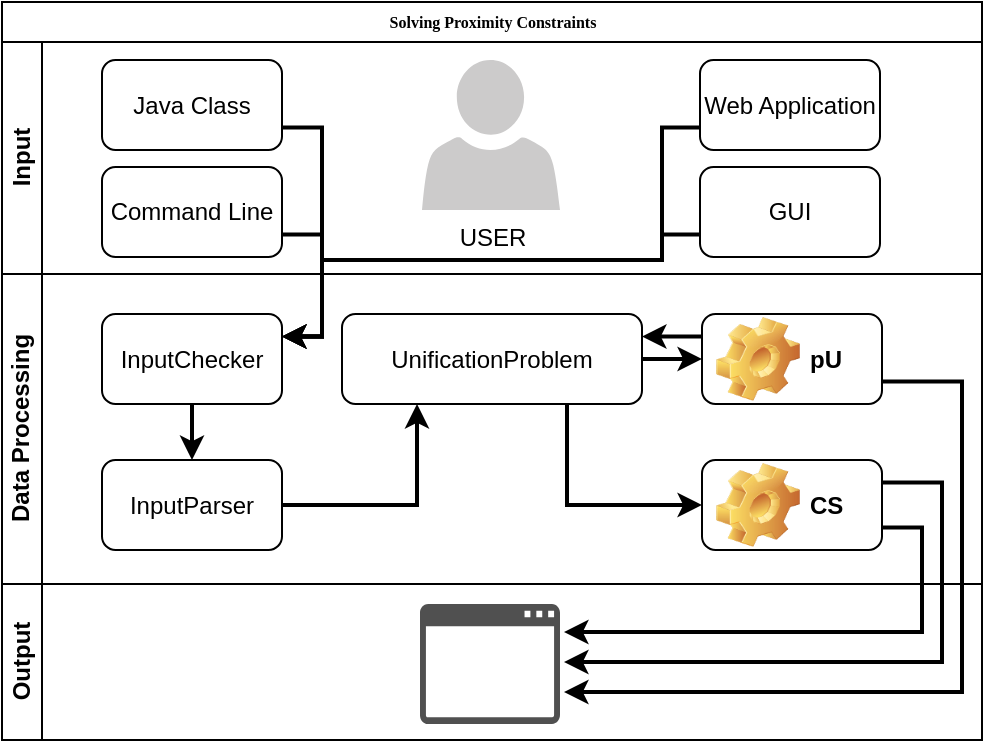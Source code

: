 <mxfile version="10.7.9" type="github"><diagram name="Page-1" id="c7488fd3-1785-93aa-aadb-54a6760d102a"><mxGraphModel dx="125" dy="12" grid="1" gridSize="10" guides="1" tooltips="1" connect="1" arrows="1" fold="1" page="1" pageScale="1" pageWidth="503" pageHeight="377" background="#ffffff" math="0" shadow="0"><root><mxCell id="0"/><mxCell id="1" parent="0"/><mxCell id="2b4e8129b02d487f-1" value="Solving Proximity Constraints" style="swimlane;html=1;childLayout=stackLayout;horizontal=1;startSize=20;horizontalStack=0;rounded=0;shadow=0;labelBackgroundColor=none;strokeColor=#000000;strokeWidth=1;fillColor=#ffffff;fontFamily=Verdana;fontSize=8;fontColor=#000000;align=center;" parent="1" vertex="1"><mxGeometry x="510" y="381" width="490" height="369" as="geometry"/></mxCell><mxCell id="2b4e8129b02d487f-2" value="Input" style="swimlane;html=1;startSize=20;horizontal=0;" parent="2b4e8129b02d487f-1" vertex="1"><mxGeometry y="20" width="490" height="116" as="geometry"/></mxCell><mxCell id="zIbdpgma1iliMQey04ow-2" value="USER" style="pointerEvents=1;shadow=0;dashed=0;html=1;strokeColor=none;labelPosition=center;verticalLabelPosition=bottom;verticalAlign=top;outlineConnect=0;align=center;shape=mxgraph.office.users.user;fillColor=#CCCBCB;" vertex="1" parent="2b4e8129b02d487f-2"><mxGeometry x="210" y="9" width="69" height="75" as="geometry"/></mxCell><mxCell id="zIbdpgma1iliMQey04ow-3" value="Java Class" style="rounded=1;whiteSpace=wrap;html=1;" vertex="1" parent="2b4e8129b02d487f-2"><mxGeometry x="50" y="9" width="90" height="45" as="geometry"/></mxCell><mxCell id="zIbdpgma1iliMQey04ow-4" value="Command Line" style="rounded=1;whiteSpace=wrap;html=1;" vertex="1" parent="2b4e8129b02d487f-2"><mxGeometry x="50" y="62.5" width="90" height="45" as="geometry"/></mxCell><mxCell id="zIbdpgma1iliMQey04ow-5" value="Web Application" style="rounded=1;whiteSpace=wrap;html=1;" vertex="1" parent="2b4e8129b02d487f-2"><mxGeometry x="349" y="9" width="90" height="45" as="geometry"/></mxCell><mxCell id="zIbdpgma1iliMQey04ow-6" value="GUI" style="rounded=1;whiteSpace=wrap;html=1;" vertex="1" parent="2b4e8129b02d487f-2"><mxGeometry x="349" y="62.5" width="90" height="45" as="geometry"/></mxCell><mxCell id="2b4e8129b02d487f-3" value="Data Processing&lt;br&gt;" style="swimlane;html=1;startSize=20;horizontal=0;" parent="2b4e8129b02d487f-1" vertex="1"><mxGeometry y="136" width="490" height="155" as="geometry"/></mxCell><mxCell id="zIbdpgma1iliMQey04ow-15" style="edgeStyle=orthogonalEdgeStyle;rounded=0;orthogonalLoop=1;jettySize=auto;html=1;exitX=0.5;exitY=1;exitDx=0;exitDy=0;entryX=0.5;entryY=0;entryDx=0;entryDy=0;endArrow=classic;endFill=1;strokeWidth=2;" edge="1" parent="2b4e8129b02d487f-3" source="zIbdpgma1iliMQey04ow-7" target="zIbdpgma1iliMQey04ow-8"><mxGeometry relative="1" as="geometry"/></mxCell><mxCell id="zIbdpgma1iliMQey04ow-7" value="InputChecker" style="rounded=1;whiteSpace=wrap;html=1;" vertex="1" parent="2b4e8129b02d487f-3"><mxGeometry x="50" y="20" width="90" height="45" as="geometry"/></mxCell><mxCell id="zIbdpgma1iliMQey04ow-16" style="edgeStyle=orthogonalEdgeStyle;rounded=0;orthogonalLoop=1;jettySize=auto;html=1;exitX=1;exitY=0.5;exitDx=0;exitDy=0;entryX=0.25;entryY=1;entryDx=0;entryDy=0;endArrow=classic;endFill=1;strokeWidth=2;" edge="1" parent="2b4e8129b02d487f-3" source="zIbdpgma1iliMQey04ow-8" target="zIbdpgma1iliMQey04ow-9"><mxGeometry relative="1" as="geometry"/></mxCell><mxCell id="zIbdpgma1iliMQey04ow-8" value="InputParser" style="rounded=1;whiteSpace=wrap;html=1;" vertex="1" parent="2b4e8129b02d487f-3"><mxGeometry x="50" y="93" width="90" height="45" as="geometry"/></mxCell><mxCell id="zIbdpgma1iliMQey04ow-21" style="edgeStyle=orthogonalEdgeStyle;rounded=0;orthogonalLoop=1;jettySize=auto;html=1;exitX=1;exitY=0.5;exitDx=0;exitDy=0;entryX=0;entryY=0.5;entryDx=0;entryDy=0;endArrow=classic;endFill=1;strokeWidth=2;" edge="1" parent="2b4e8129b02d487f-3" source="zIbdpgma1iliMQey04ow-9" target="zIbdpgma1iliMQey04ow-19"><mxGeometry relative="1" as="geometry"/></mxCell><mxCell id="zIbdpgma1iliMQey04ow-46" style="edgeStyle=orthogonalEdgeStyle;rounded=0;orthogonalLoop=1;jettySize=auto;html=1;exitX=0.75;exitY=1;exitDx=0;exitDy=0;entryX=0;entryY=0.5;entryDx=0;entryDy=0;endArrow=classic;endFill=1;strokeWidth=2;" edge="1" parent="2b4e8129b02d487f-3" source="zIbdpgma1iliMQey04ow-9" target="zIbdpgma1iliMQey04ow-20"><mxGeometry relative="1" as="geometry"/></mxCell><mxCell id="zIbdpgma1iliMQey04ow-9" value="UnificationProblem" style="rounded=1;whiteSpace=wrap;html=1;" vertex="1" parent="2b4e8129b02d487f-3"><mxGeometry x="170" y="20" width="150" height="45" as="geometry"/></mxCell><mxCell id="zIbdpgma1iliMQey04ow-39" style="edgeStyle=orthogonalEdgeStyle;rounded=0;orthogonalLoop=1;jettySize=auto;html=1;exitX=0;exitY=0.25;exitDx=0;exitDy=0;entryX=1;entryY=0.25;entryDx=0;entryDy=0;endArrow=classic;endFill=1;strokeWidth=2;" edge="1" parent="2b4e8129b02d487f-3" source="zIbdpgma1iliMQey04ow-19" target="zIbdpgma1iliMQey04ow-9"><mxGeometry relative="1" as="geometry"/></mxCell><mxCell id="zIbdpgma1iliMQey04ow-19" value="pU" style="label;whiteSpace=wrap;html=1;image=img/clipart/Gear_128x128.png" vertex="1" parent="2b4e8129b02d487f-3"><mxGeometry x="350" y="20" width="90" height="45" as="geometry"/></mxCell><mxCell id="zIbdpgma1iliMQey04ow-20" value="CS" style="label;whiteSpace=wrap;html=1;image=img/clipart/Gear_128x128.png" vertex="1" parent="2b4e8129b02d487f-3"><mxGeometry x="350" y="93" width="90" height="45" as="geometry"/></mxCell><mxCell id="2b4e8129b02d487f-4" value="Output&lt;br&gt;" style="swimlane;html=1;startSize=20;horizontal=0;" parent="2b4e8129b02d487f-1" vertex="1"><mxGeometry y="291" width="490" height="78" as="geometry"/></mxCell><mxCell id="zIbdpgma1iliMQey04ow-29" value="" style="rounded=1;whiteSpace=wrap;html=1;strokeColor=none;" vertex="1" parent="2b4e8129b02d487f-4"><mxGeometry x="210" y="9" width="71" height="60" as="geometry"/></mxCell><mxCell id="zIbdpgma1iliMQey04ow-35" style="edgeStyle=orthogonalEdgeStyle;rounded=0;orthogonalLoop=1;jettySize=auto;html=1;exitX=1;exitY=0.75;exitDx=0;exitDy=0;entryX=1;entryY=0.75;entryDx=0;entryDy=0;endArrow=classic;endFill=1;strokeWidth=2;" edge="1" parent="2b4e8129b02d487f-1" source="zIbdpgma1iliMQey04ow-19" target="zIbdpgma1iliMQey04ow-29"><mxGeometry relative="1" as="geometry"><Array as="points"><mxPoint x="480" y="190"/><mxPoint x="480" y="345"/></Array></mxGeometry></mxCell><mxCell id="zIbdpgma1iliMQey04ow-37" style="edgeStyle=orthogonalEdgeStyle;rounded=0;orthogonalLoop=1;jettySize=auto;html=1;exitX=1;exitY=0.75;exitDx=0;exitDy=0;entryX=1;entryY=0.25;entryDx=0;entryDy=0;endArrow=classic;endFill=1;strokeWidth=2;" edge="1" parent="2b4e8129b02d487f-1" source="zIbdpgma1iliMQey04ow-20" target="zIbdpgma1iliMQey04ow-29"><mxGeometry relative="1" as="geometry"/></mxCell><mxCell id="zIbdpgma1iliMQey04ow-38" style="edgeStyle=orthogonalEdgeStyle;rounded=0;orthogonalLoop=1;jettySize=auto;html=1;exitX=1;exitY=0.25;exitDx=0;exitDy=0;entryX=1;entryY=0.5;entryDx=0;entryDy=0;endArrow=classic;endFill=1;strokeWidth=2;" edge="1" parent="2b4e8129b02d487f-1" source="zIbdpgma1iliMQey04ow-20" target="zIbdpgma1iliMQey04ow-29"><mxGeometry relative="1" as="geometry"><Array as="points"><mxPoint x="470" y="240"/><mxPoint x="470" y="330"/></Array></mxGeometry></mxCell><mxCell id="zIbdpgma1iliMQey04ow-41" style="edgeStyle=orthogonalEdgeStyle;rounded=0;orthogonalLoop=1;jettySize=auto;html=1;exitX=1;exitY=0.75;exitDx=0;exitDy=0;entryX=1;entryY=0.25;entryDx=0;entryDy=0;endArrow=classic;endFill=1;strokeWidth=2;" edge="1" parent="2b4e8129b02d487f-1" source="zIbdpgma1iliMQey04ow-4" target="zIbdpgma1iliMQey04ow-7"><mxGeometry relative="1" as="geometry"/></mxCell><mxCell id="zIbdpgma1iliMQey04ow-42" style="edgeStyle=orthogonalEdgeStyle;rounded=0;orthogonalLoop=1;jettySize=auto;html=1;exitX=1;exitY=0.75;exitDx=0;exitDy=0;entryX=1;entryY=0.25;entryDx=0;entryDy=0;endArrow=classic;endFill=1;strokeWidth=2;" edge="1" parent="2b4e8129b02d487f-1" source="zIbdpgma1iliMQey04ow-3" target="zIbdpgma1iliMQey04ow-7"><mxGeometry relative="1" as="geometry"/></mxCell><mxCell id="zIbdpgma1iliMQey04ow-43" style="edgeStyle=orthogonalEdgeStyle;rounded=0;orthogonalLoop=1;jettySize=auto;html=1;exitX=0;exitY=0.75;exitDx=0;exitDy=0;entryX=1;entryY=0.25;entryDx=0;entryDy=0;endArrow=classic;endFill=1;strokeWidth=2;" edge="1" parent="2b4e8129b02d487f-1" source="zIbdpgma1iliMQey04ow-5" target="zIbdpgma1iliMQey04ow-7"><mxGeometry relative="1" as="geometry"><Array as="points"><mxPoint x="330" y="63"/><mxPoint x="330" y="129"/><mxPoint x="160" y="129"/><mxPoint x="160" y="167"/></Array></mxGeometry></mxCell><mxCell id="zIbdpgma1iliMQey04ow-45" style="edgeStyle=orthogonalEdgeStyle;rounded=0;orthogonalLoop=1;jettySize=auto;html=1;exitX=0;exitY=0.75;exitDx=0;exitDy=0;entryX=1;entryY=0.25;entryDx=0;entryDy=0;endArrow=classic;endFill=1;strokeWidth=2;" edge="1" parent="2b4e8129b02d487f-1" source="zIbdpgma1iliMQey04ow-6" target="zIbdpgma1iliMQey04ow-7"><mxGeometry relative="1" as="geometry"><Array as="points"><mxPoint x="330" y="116"/><mxPoint x="330" y="129"/><mxPoint x="160" y="129"/><mxPoint x="160" y="167"/></Array></mxGeometry></mxCell><mxCell id="zIbdpgma1iliMQey04ow-32" value="" style="pointerEvents=1;shadow=0;dashed=0;html=1;strokeColor=none;fillColor=#505050;labelPosition=center;verticalLabelPosition=bottom;verticalAlign=top;outlineConnect=0;align=center;shape=mxgraph.office.concepts.application_generic;" vertex="1" parent="1"><mxGeometry x="719" y="682" width="70" height="60" as="geometry"/></mxCell></root></mxGraphModel></diagram></mxfile>